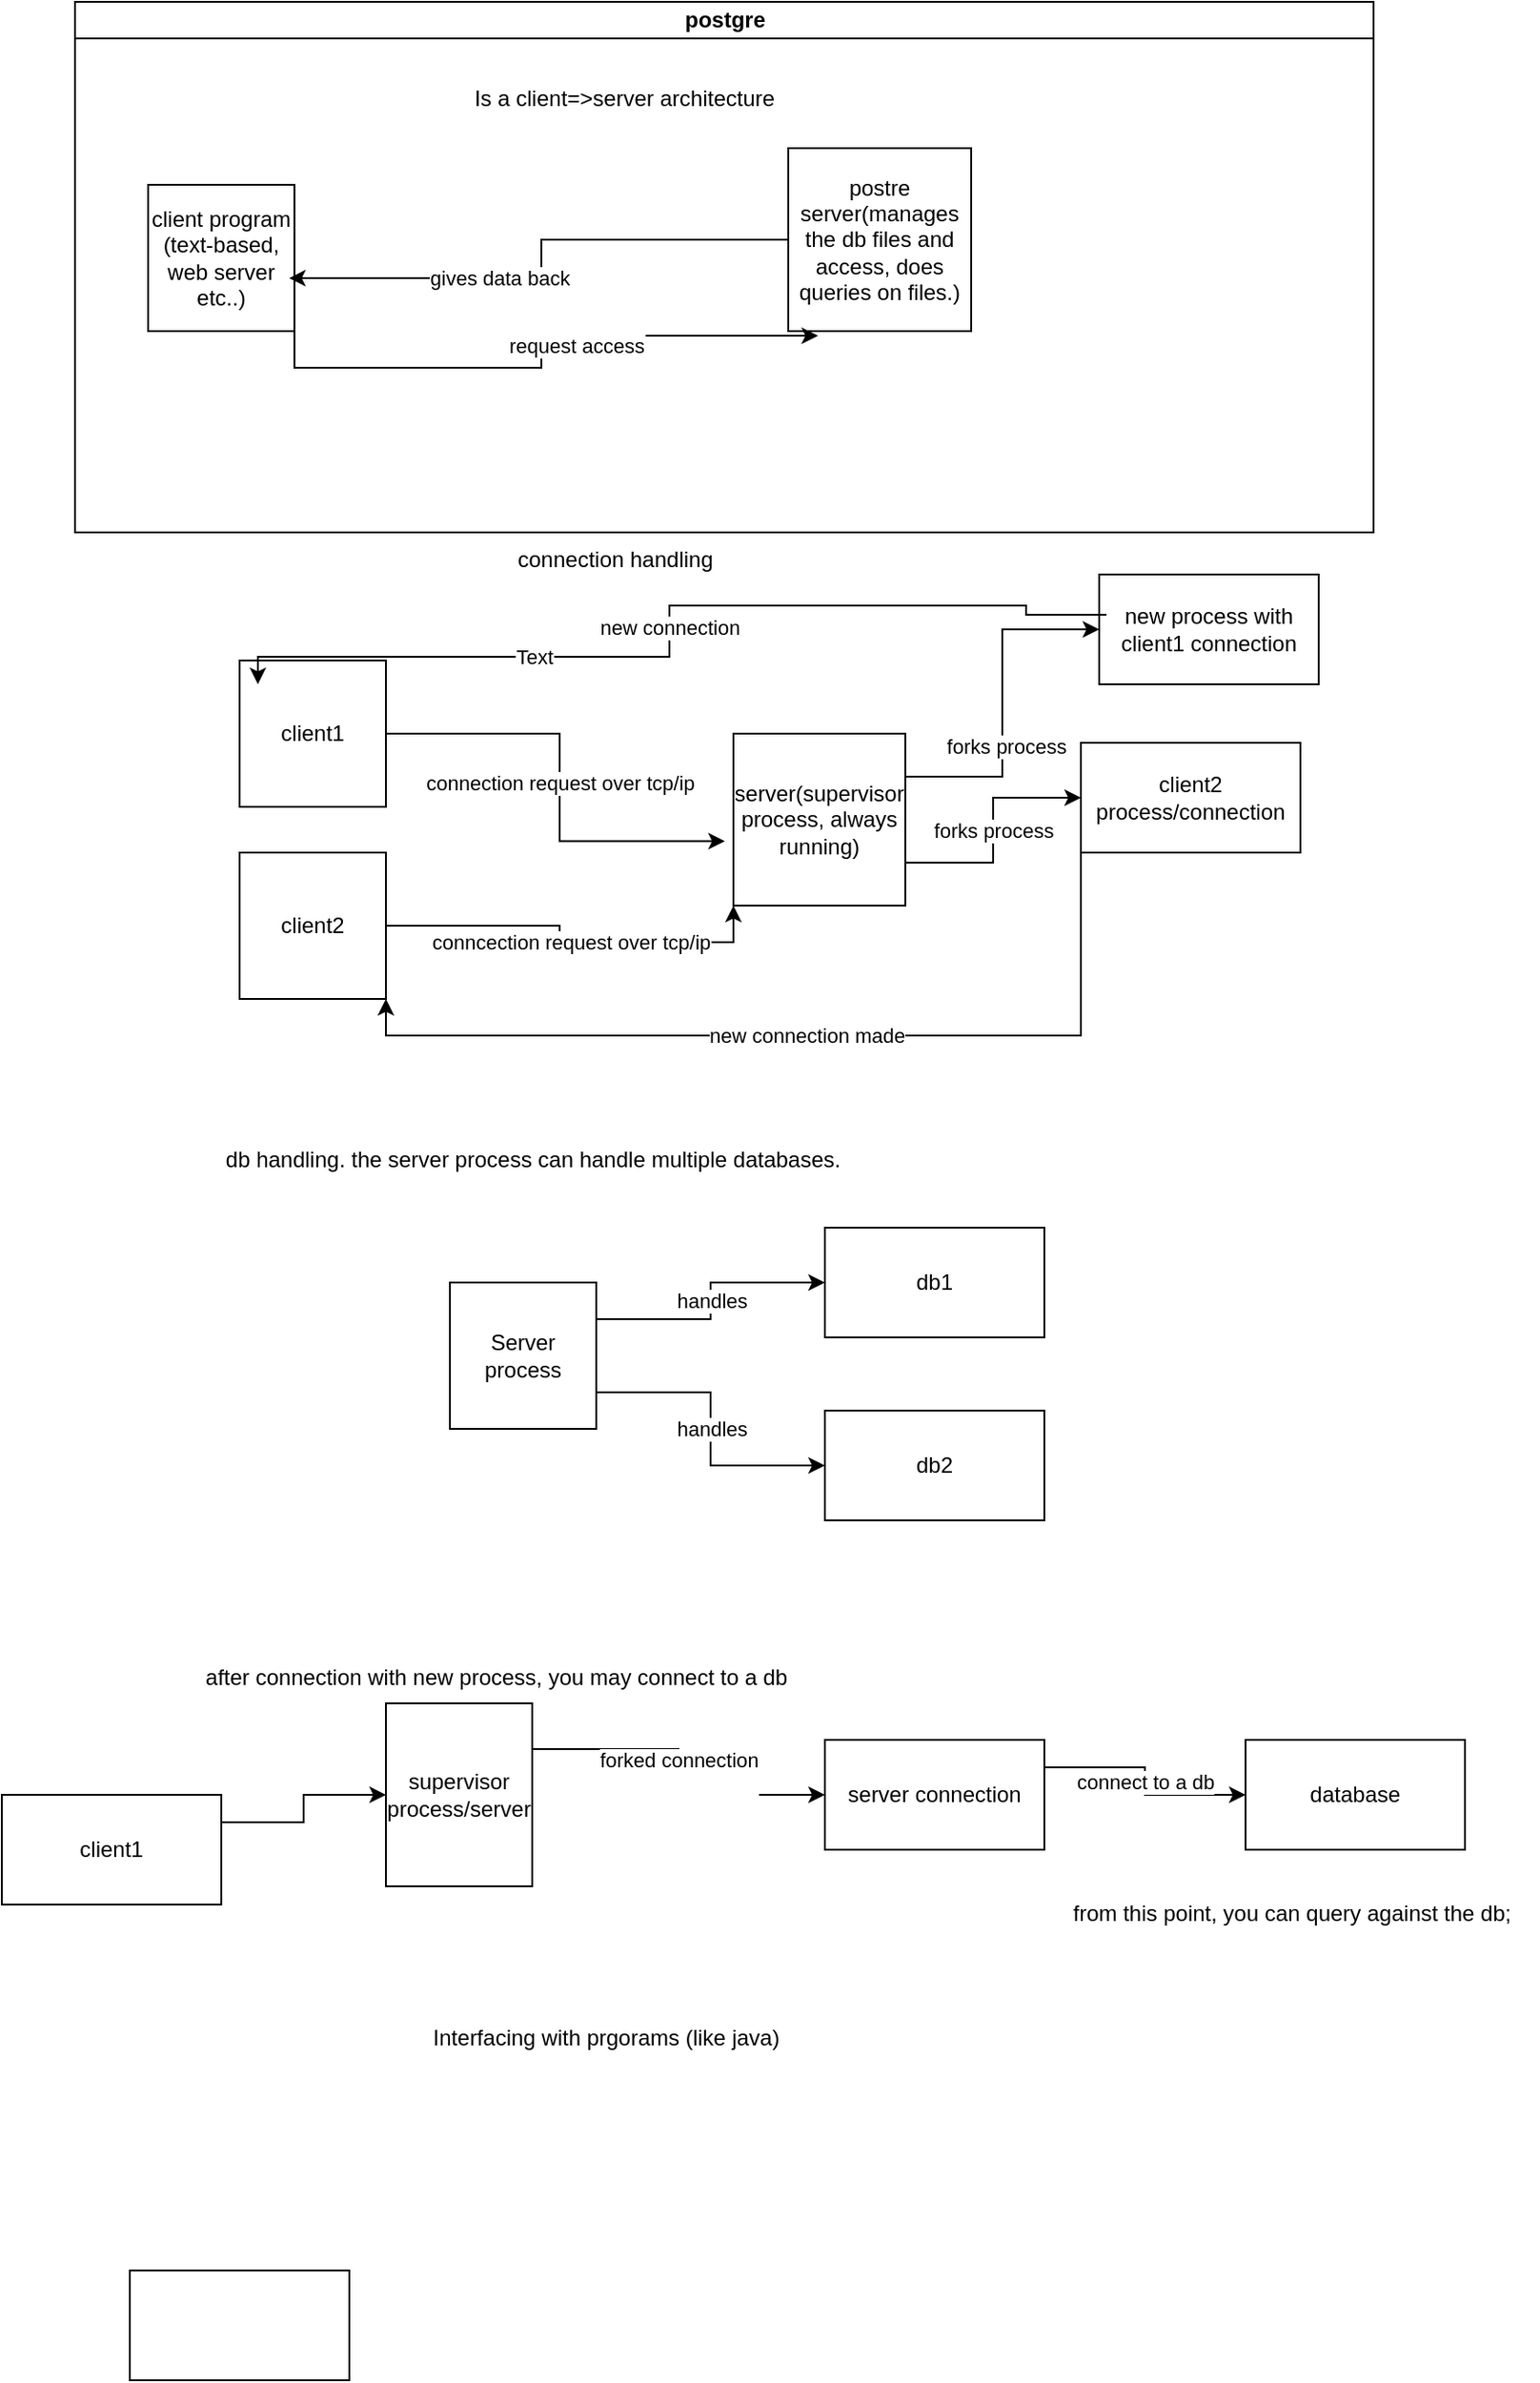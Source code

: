 <mxfile version="22.0.8" type="github">
  <diagram id="prtHgNgQTEPvFCAcTncT" name="Page-1">
    <mxGraphModel dx="1434" dy="774" grid="1" gridSize="10" guides="1" tooltips="1" connect="1" arrows="1" fold="1" page="1" pageScale="1" pageWidth="827" pageHeight="1169" math="0" shadow="0">
      <root>
        <mxCell id="0" />
        <mxCell id="1" parent="0" />
        <mxCell id="dNxyNK7c78bLwvsdeMH5-11" value="postgre" style="swimlane;html=1;startSize=20;horizontal=1;containerType=tree;glass=0;" parent="1" vertex="1">
          <mxGeometry x="40" y="80" width="710" height="290" as="geometry" />
        </mxCell>
        <mxCell id="5cGKDr1xZVWZsfU2q4J_-3" value="client program (text-based, web server etc..)" style="whiteSpace=wrap;html=1;aspect=fixed;" vertex="1" parent="dNxyNK7c78bLwvsdeMH5-11">
          <mxGeometry x="40" y="100" width="80" height="80" as="geometry" />
        </mxCell>
        <mxCell id="5cGKDr1xZVWZsfU2q4J_-1" value="postre server(manages the db files and access, does queries on files.)" style="whiteSpace=wrap;html=1;aspect=fixed;" vertex="1" parent="dNxyNK7c78bLwvsdeMH5-11">
          <mxGeometry x="390" y="80" width="100" height="100" as="geometry" />
        </mxCell>
        <mxCell id="5cGKDr1xZVWZsfU2q4J_-4" style="edgeStyle=orthogonalEdgeStyle;rounded=0;orthogonalLoop=1;jettySize=auto;html=1;exitX=1;exitY=1;exitDx=0;exitDy=0;entryX=0.163;entryY=1.025;entryDx=0;entryDy=0;entryPerimeter=0;" edge="1" parent="dNxyNK7c78bLwvsdeMH5-11" source="5cGKDr1xZVWZsfU2q4J_-3" target="5cGKDr1xZVWZsfU2q4J_-1">
          <mxGeometry relative="1" as="geometry" />
        </mxCell>
        <mxCell id="5cGKDr1xZVWZsfU2q4J_-5" value="request access" style="edgeLabel;html=1;align=center;verticalAlign=middle;resizable=0;points=[];" vertex="1" connectable="0" parent="5cGKDr1xZVWZsfU2q4J_-4">
          <mxGeometry x="0.182" y="-5" relative="1" as="geometry">
            <mxPoint as="offset" />
          </mxGeometry>
        </mxCell>
        <mxCell id="5cGKDr1xZVWZsfU2q4J_-6" style="edgeStyle=orthogonalEdgeStyle;rounded=0;orthogonalLoop=1;jettySize=auto;html=1;exitX=0;exitY=0.5;exitDx=0;exitDy=0;entryX=0.963;entryY=0.638;entryDx=0;entryDy=0;entryPerimeter=0;" edge="1" parent="dNxyNK7c78bLwvsdeMH5-11" source="5cGKDr1xZVWZsfU2q4J_-1" target="5cGKDr1xZVWZsfU2q4J_-3">
          <mxGeometry relative="1" as="geometry" />
        </mxCell>
        <mxCell id="5cGKDr1xZVWZsfU2q4J_-8" value="gives data back" style="edgeLabel;html=1;align=center;verticalAlign=middle;resizable=0;points=[];" vertex="1" connectable="0" parent="5cGKDr1xZVWZsfU2q4J_-6">
          <mxGeometry x="0.22" relative="1" as="geometry">
            <mxPoint as="offset" />
          </mxGeometry>
        </mxCell>
        <mxCell id="5cGKDr1xZVWZsfU2q4J_-9" value="Is a client=&amp;gt;server architecture" style="text;html=1;align=center;verticalAlign=middle;resizable=0;points=[];autosize=1;strokeColor=none;fillColor=none;" vertex="1" parent="1">
          <mxGeometry x="245" y="118" width="190" height="30" as="geometry" />
        </mxCell>
        <mxCell id="5cGKDr1xZVWZsfU2q4J_-10" value="client1" style="whiteSpace=wrap;html=1;aspect=fixed;" vertex="1" parent="1">
          <mxGeometry x="130" y="440" width="80" height="80" as="geometry" />
        </mxCell>
        <mxCell id="5cGKDr1xZVWZsfU2q4J_-15" style="edgeStyle=orthogonalEdgeStyle;rounded=0;orthogonalLoop=1;jettySize=auto;html=1;exitX=1;exitY=0.25;exitDx=0;exitDy=0;entryX=0;entryY=0.5;entryDx=0;entryDy=0;" edge="1" parent="1" source="5cGKDr1xZVWZsfU2q4J_-11" target="5cGKDr1xZVWZsfU2q4J_-14">
          <mxGeometry relative="1" as="geometry" />
        </mxCell>
        <mxCell id="5cGKDr1xZVWZsfU2q4J_-16" value="forks process" style="edgeLabel;html=1;align=center;verticalAlign=middle;resizable=0;points=[];" vertex="1" connectable="0" parent="5cGKDr1xZVWZsfU2q4J_-15">
          <mxGeometry x="-0.248" y="-2" relative="1" as="geometry">
            <mxPoint as="offset" />
          </mxGeometry>
        </mxCell>
        <mxCell id="5cGKDr1xZVWZsfU2q4J_-20" value="forks process" style="edgeStyle=orthogonalEdgeStyle;rounded=0;orthogonalLoop=1;jettySize=auto;html=1;exitX=1;exitY=0.75;exitDx=0;exitDy=0;" edge="1" parent="1" source="5cGKDr1xZVWZsfU2q4J_-11" target="5cGKDr1xZVWZsfU2q4J_-19">
          <mxGeometry relative="1" as="geometry" />
        </mxCell>
        <mxCell id="5cGKDr1xZVWZsfU2q4J_-11" value="server(supervisor process, always running)" style="whiteSpace=wrap;html=1;aspect=fixed;" vertex="1" parent="1">
          <mxGeometry x="400" y="480" width="94" height="94" as="geometry" />
        </mxCell>
        <mxCell id="5cGKDr1xZVWZsfU2q4J_-12" value="connection request over tcp/ip" style="edgeStyle=orthogonalEdgeStyle;rounded=0;orthogonalLoop=1;jettySize=auto;html=1;exitX=1;exitY=0.5;exitDx=0;exitDy=0;entryX=-0.05;entryY=0.625;entryDx=0;entryDy=0;entryPerimeter=0;" edge="1" parent="1" source="5cGKDr1xZVWZsfU2q4J_-10" target="5cGKDr1xZVWZsfU2q4J_-11">
          <mxGeometry relative="1" as="geometry" />
        </mxCell>
        <mxCell id="5cGKDr1xZVWZsfU2q4J_-13" value="connection handling " style="text;html=1;align=center;verticalAlign=middle;resizable=0;points=[];autosize=1;strokeColor=none;fillColor=none;" vertex="1" parent="1">
          <mxGeometry x="270" y="370" width="130" height="30" as="geometry" />
        </mxCell>
        <mxCell id="5cGKDr1xZVWZsfU2q4J_-14" value="new process with client1 connection" style="rounded=0;whiteSpace=wrap;html=1;" vertex="1" parent="1">
          <mxGeometry x="600" y="393" width="120" height="60" as="geometry" />
        </mxCell>
        <mxCell id="5cGKDr1xZVWZsfU2q4J_-18" value="conncection request over tcp/ip" style="edgeStyle=orthogonalEdgeStyle;rounded=0;orthogonalLoop=1;jettySize=auto;html=1;exitX=1;exitY=0.5;exitDx=0;exitDy=0;entryX=0;entryY=1;entryDx=0;entryDy=0;" edge="1" parent="1" source="5cGKDr1xZVWZsfU2q4J_-17" target="5cGKDr1xZVWZsfU2q4J_-11">
          <mxGeometry relative="1" as="geometry" />
        </mxCell>
        <mxCell id="5cGKDr1xZVWZsfU2q4J_-17" value="client2" style="whiteSpace=wrap;html=1;aspect=fixed;" vertex="1" parent="1">
          <mxGeometry x="130" y="545" width="80" height="80" as="geometry" />
        </mxCell>
        <mxCell id="5cGKDr1xZVWZsfU2q4J_-27" value="new connection made " style="edgeStyle=orthogonalEdgeStyle;rounded=0;orthogonalLoop=1;jettySize=auto;html=1;exitX=0;exitY=1;exitDx=0;exitDy=0;entryX=1;entryY=1;entryDx=0;entryDy=0;" edge="1" parent="1" source="5cGKDr1xZVWZsfU2q4J_-19" target="5cGKDr1xZVWZsfU2q4J_-17">
          <mxGeometry relative="1" as="geometry" />
        </mxCell>
        <mxCell id="5cGKDr1xZVWZsfU2q4J_-19" value="client2 process/connection" style="rounded=0;whiteSpace=wrap;html=1;" vertex="1" parent="1">
          <mxGeometry x="590" y="485" width="120" height="60" as="geometry" />
        </mxCell>
        <mxCell id="5cGKDr1xZVWZsfU2q4J_-21" value="&lt;div&gt;db handling. the server process can handle multiple databases.&lt;br&gt;&lt;/div&gt;" style="text;html=1;align=center;verticalAlign=middle;resizable=0;points=[];autosize=1;strokeColor=none;fillColor=none;" vertex="1" parent="1">
          <mxGeometry x="110" y="698" width="360" height="30" as="geometry" />
        </mxCell>
        <mxCell id="5cGKDr1xZVWZsfU2q4J_-25" value="handles " style="edgeStyle=orthogonalEdgeStyle;rounded=0;orthogonalLoop=1;jettySize=auto;html=1;exitX=1;exitY=0.25;exitDx=0;exitDy=0;" edge="1" parent="1" source="5cGKDr1xZVWZsfU2q4J_-22" target="5cGKDr1xZVWZsfU2q4J_-23">
          <mxGeometry relative="1" as="geometry" />
        </mxCell>
        <mxCell id="5cGKDr1xZVWZsfU2q4J_-26" value="handles " style="edgeStyle=orthogonalEdgeStyle;rounded=0;orthogonalLoop=1;jettySize=auto;html=1;exitX=1;exitY=0.75;exitDx=0;exitDy=0;" edge="1" parent="1" source="5cGKDr1xZVWZsfU2q4J_-22" target="5cGKDr1xZVWZsfU2q4J_-24">
          <mxGeometry relative="1" as="geometry" />
        </mxCell>
        <mxCell id="5cGKDr1xZVWZsfU2q4J_-22" value="Server process" style="whiteSpace=wrap;html=1;aspect=fixed;" vertex="1" parent="1">
          <mxGeometry x="245" y="780" width="80" height="80" as="geometry" />
        </mxCell>
        <mxCell id="5cGKDr1xZVWZsfU2q4J_-23" value="db1" style="rounded=0;whiteSpace=wrap;html=1;" vertex="1" parent="1">
          <mxGeometry x="450" y="750" width="120" height="60" as="geometry" />
        </mxCell>
        <mxCell id="5cGKDr1xZVWZsfU2q4J_-24" value="db2" style="rounded=0;whiteSpace=wrap;html=1;" vertex="1" parent="1">
          <mxGeometry x="450" y="850" width="120" height="60" as="geometry" />
        </mxCell>
        <mxCell id="5cGKDr1xZVWZsfU2q4J_-28" value="new connection" style="edgeStyle=orthogonalEdgeStyle;rounded=0;orthogonalLoop=1;jettySize=auto;html=1;exitX=0.033;exitY=0.367;exitDx=0;exitDy=0;entryX=0.625;entryY=-0.062;entryDx=0;entryDy=0;entryPerimeter=0;exitPerimeter=0;" edge="1" parent="1" source="5cGKDr1xZVWZsfU2q4J_-14">
          <mxGeometry relative="1" as="geometry">
            <mxPoint x="560" y="410.96" as="sourcePoint" />
            <mxPoint x="140" y="453.0" as="targetPoint" />
            <Array as="points">
              <mxPoint x="560" y="415" />
              <mxPoint x="560" y="410" />
              <mxPoint x="365" y="410" />
              <mxPoint x="365" y="438" />
              <mxPoint x="140" y="438" />
            </Array>
          </mxGeometry>
        </mxCell>
        <mxCell id="5cGKDr1xZVWZsfU2q4J_-29" value="Text" style="edgeLabel;html=1;align=center;verticalAlign=middle;resizable=0;points=[];" vertex="1" connectable="0" parent="5cGKDr1xZVWZsfU2q4J_-28">
          <mxGeometry x="0.354" relative="1" as="geometry">
            <mxPoint as="offset" />
          </mxGeometry>
        </mxCell>
        <mxCell id="5cGKDr1xZVWZsfU2q4J_-32" value="&lt;div&gt;after connection with new process, you may connect to a db&lt;/div&gt;&lt;div&gt;&lt;br&gt;&lt;/div&gt;" style="text;html=1;align=center;verticalAlign=middle;resizable=0;points=[];autosize=1;strokeColor=none;fillColor=none;" vertex="1" parent="1">
          <mxGeometry x="95" y="983" width="350" height="40" as="geometry" />
        </mxCell>
        <mxCell id="5cGKDr1xZVWZsfU2q4J_-35" value="connect to a db" style="edgeStyle=orthogonalEdgeStyle;rounded=0;orthogonalLoop=1;jettySize=auto;html=1;exitX=1;exitY=0.25;exitDx=0;exitDy=0;" edge="1" parent="1" source="5cGKDr1xZVWZsfU2q4J_-33" target="5cGKDr1xZVWZsfU2q4J_-34">
          <mxGeometry relative="1" as="geometry" />
        </mxCell>
        <mxCell id="5cGKDr1xZVWZsfU2q4J_-33" value="server connection " style="rounded=0;whiteSpace=wrap;html=1;" vertex="1" parent="1">
          <mxGeometry x="450" y="1030" width="120" height="60" as="geometry" />
        </mxCell>
        <mxCell id="5cGKDr1xZVWZsfU2q4J_-34" value="database " style="rounded=0;whiteSpace=wrap;html=1;" vertex="1" parent="1">
          <mxGeometry x="680" y="1030" width="120" height="60" as="geometry" />
        </mxCell>
        <mxCell id="5cGKDr1xZVWZsfU2q4J_-36" value="from this point, you can query against the db;" style="text;html=1;align=center;verticalAlign=middle;resizable=0;points=[];autosize=1;strokeColor=none;fillColor=none;" vertex="1" parent="1">
          <mxGeometry x="570" y="1110" width="270" height="30" as="geometry" />
        </mxCell>
        <mxCell id="5cGKDr1xZVWZsfU2q4J_-38" style="edgeStyle=orthogonalEdgeStyle;rounded=0;orthogonalLoop=1;jettySize=auto;html=1;exitX=1;exitY=0.25;exitDx=0;exitDy=0;" edge="1" parent="1" source="5cGKDr1xZVWZsfU2q4J_-37" target="5cGKDr1xZVWZsfU2q4J_-39">
          <mxGeometry relative="1" as="geometry">
            <mxPoint x="140" y="1060" as="targetPoint" />
          </mxGeometry>
        </mxCell>
        <mxCell id="5cGKDr1xZVWZsfU2q4J_-37" value="client1" style="rounded=0;whiteSpace=wrap;html=1;" vertex="1" parent="1">
          <mxGeometry y="1060" width="120" height="60" as="geometry" />
        </mxCell>
        <mxCell id="5cGKDr1xZVWZsfU2q4J_-40" value="&lt;div&gt;forked connection&lt;/div&gt;&lt;div&gt;&lt;br&gt;&lt;/div&gt;" style="edgeStyle=orthogonalEdgeStyle;rounded=0;orthogonalLoop=1;jettySize=auto;html=1;exitX=1;exitY=0.25;exitDx=0;exitDy=0;" edge="1" parent="1" source="5cGKDr1xZVWZsfU2q4J_-39" target="5cGKDr1xZVWZsfU2q4J_-33">
          <mxGeometry relative="1" as="geometry" />
        </mxCell>
        <mxCell id="5cGKDr1xZVWZsfU2q4J_-39" value="supervisor process/server " style="rounded=0;whiteSpace=wrap;html=1;" vertex="1" parent="1">
          <mxGeometry x="210" y="1010" width="80" height="100" as="geometry" />
        </mxCell>
        <mxCell id="5cGKDr1xZVWZsfU2q4J_-41" value="" style="rounded=0;whiteSpace=wrap;html=1;" vertex="1" parent="1">
          <mxGeometry x="70" y="1320" width="120" height="60" as="geometry" />
        </mxCell>
        <mxCell id="5cGKDr1xZVWZsfU2q4J_-42" value="Interfacing with prgorams (like java) " style="text;html=1;align=center;verticalAlign=middle;resizable=0;points=[];autosize=1;strokeColor=none;fillColor=none;" vertex="1" parent="1">
          <mxGeometry x="220" y="1178" width="220" height="30" as="geometry" />
        </mxCell>
      </root>
    </mxGraphModel>
  </diagram>
</mxfile>

